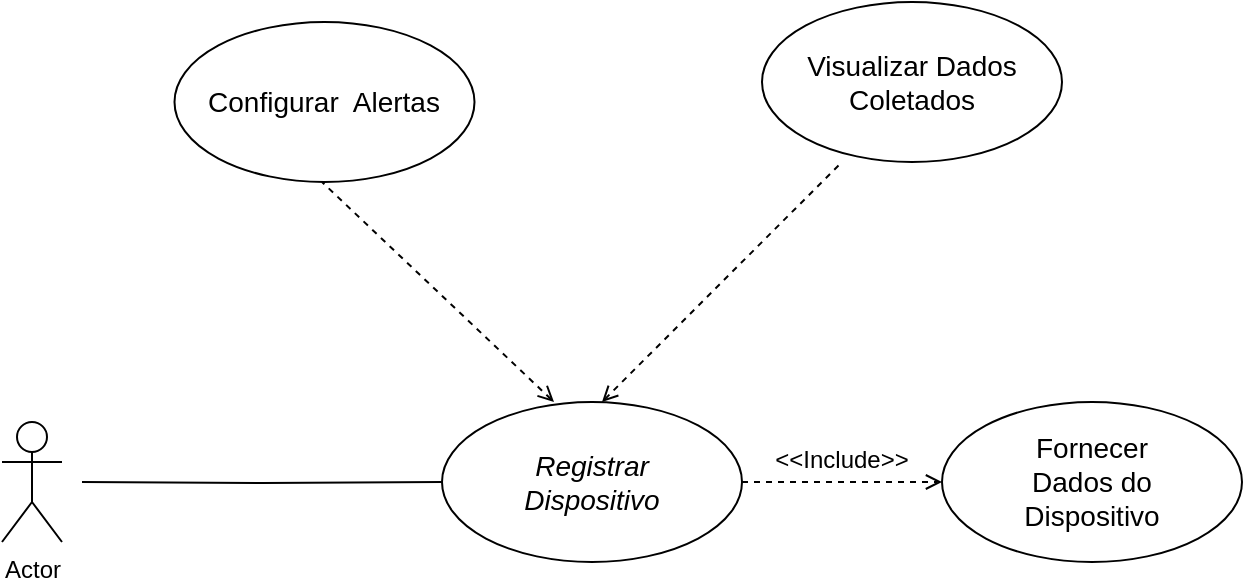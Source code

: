 <mxfile version="22.0.8" type="github">
  <diagram id="C5RBs43oDa-KdzZeNtuy" name="Page-1">
    <mxGraphModel dx="1009" dy="591" grid="1" gridSize="10" guides="1" tooltips="1" connect="1" arrows="1" fold="1" page="1" pageScale="1" pageWidth="827" pageHeight="1169" math="0" shadow="0">
      <root>
        <mxCell id="WIyWlLk6GJQsqaUBKTNV-0" />
        <mxCell id="WIyWlLk6GJQsqaUBKTNV-1" parent="WIyWlLk6GJQsqaUBKTNV-0" />
        <mxCell id="muJ2ehn9oulYkWGaMhxv-5" value="" style="edgeStyle=orthogonalEdgeStyle;rounded=0;orthogonalLoop=1;jettySize=auto;html=1;endArrow=open;endFill=0;dashed=1;" edge="1" parent="WIyWlLk6GJQsqaUBKTNV-1" source="OZ7Lz4BIXzkwk9HNyENz-0" target="muJ2ehn9oulYkWGaMhxv-4">
          <mxGeometry relative="1" as="geometry" />
        </mxCell>
        <mxCell id="OZ7Lz4BIXzkwk9HNyENz-0" value="" style="ellipse;whiteSpace=wrap;html=1;" parent="WIyWlLk6GJQsqaUBKTNV-1" vertex="1">
          <mxGeometry x="450" y="360" width="150" height="80" as="geometry" />
        </mxCell>
        <mxCell id="muJ2ehn9oulYkWGaMhxv-0" style="edgeStyle=orthogonalEdgeStyle;rounded=0;orthogonalLoop=1;jettySize=auto;html=1;entryX=0;entryY=0.5;entryDx=0;entryDy=0;endArrow=none;endFill=0;" edge="1" parent="WIyWlLk6GJQsqaUBKTNV-1" target="OZ7Lz4BIXzkwk9HNyENz-0">
          <mxGeometry relative="1" as="geometry">
            <mxPoint x="420" y="400" as="targetPoint" />
            <mxPoint x="270" y="400" as="sourcePoint" />
          </mxGeometry>
        </mxCell>
        <mxCell id="OZ7Lz4BIXzkwk9HNyENz-1" value="Actor" style="shape=umlActor;verticalLabelPosition=bottom;verticalAlign=top;html=1;outlineConnect=0;" parent="WIyWlLk6GJQsqaUBKTNV-1" vertex="1">
          <mxGeometry x="230" y="370" width="30" height="60" as="geometry" />
        </mxCell>
        <mxCell id="muJ2ehn9oulYkWGaMhxv-1" value="Registrar Dispositivo" style="text;html=1;strokeColor=none;fillColor=none;align=center;verticalAlign=middle;whiteSpace=wrap;rounded=0;fontStyle=2;fontSize=14;" vertex="1" parent="WIyWlLk6GJQsqaUBKTNV-1">
          <mxGeometry x="466.25" y="373.75" width="117.5" height="52.5" as="geometry" />
        </mxCell>
        <mxCell id="muJ2ehn9oulYkWGaMhxv-4" value="" style="ellipse;whiteSpace=wrap;html=1;fontSize=16;" vertex="1" parent="WIyWlLk6GJQsqaUBKTNV-1">
          <mxGeometry x="700" y="360" width="150" height="80" as="geometry" />
        </mxCell>
        <mxCell id="muJ2ehn9oulYkWGaMhxv-6" value="&amp;lt;&amp;lt;Include&amp;gt;&amp;gt;" style="text;html=1;strokeColor=none;fillColor=none;align=center;verticalAlign=middle;whiteSpace=wrap;rounded=0;" vertex="1" parent="WIyWlLk6GJQsqaUBKTNV-1">
          <mxGeometry x="620" y="373.75" width="60" height="30" as="geometry" />
        </mxCell>
        <mxCell id="muJ2ehn9oulYkWGaMhxv-8" value="Fornecer Dados do Dispositivo" style="text;html=1;strokeColor=none;fillColor=none;align=center;verticalAlign=middle;whiteSpace=wrap;rounded=0;fontSize=14;" vertex="1" parent="WIyWlLk6GJQsqaUBKTNV-1">
          <mxGeometry x="745" y="387.5" width="60" height="25" as="geometry" />
        </mxCell>
        <mxCell id="muJ2ehn9oulYkWGaMhxv-11" value="Visualizar Dados Coletados" style="ellipse;whiteSpace=wrap;html=1;fontSize=14;" vertex="1" parent="WIyWlLk6GJQsqaUBKTNV-1">
          <mxGeometry x="610" y="160" width="150" height="80" as="geometry" />
        </mxCell>
        <mxCell id="muJ2ehn9oulYkWGaMhxv-14" value="" style="endArrow=none;dashed=1;html=1;rounded=0;startArrow=open;startFill=0;" edge="1" parent="WIyWlLk6GJQsqaUBKTNV-1">
          <mxGeometry width="50" height="50" relative="1" as="geometry">
            <mxPoint x="530" y="360" as="sourcePoint" />
            <mxPoint x="650" y="240" as="targetPoint" />
          </mxGeometry>
        </mxCell>
        <mxCell id="muJ2ehn9oulYkWGaMhxv-16" value="" style="endArrow=none;dashed=1;html=1;rounded=0;startArrow=open;startFill=0;" edge="1" parent="WIyWlLk6GJQsqaUBKTNV-1">
          <mxGeometry width="50" height="50" relative="1" as="geometry">
            <mxPoint x="506" y="360" as="sourcePoint" />
            <mxPoint x="390" y="250" as="targetPoint" />
          </mxGeometry>
        </mxCell>
        <mxCell id="muJ2ehn9oulYkWGaMhxv-17" value="Configurar&amp;nbsp; Alertas" style="ellipse;whiteSpace=wrap;html=1;fontSize=14;" vertex="1" parent="WIyWlLk6GJQsqaUBKTNV-1">
          <mxGeometry x="316.25" y="170" width="150" height="80" as="geometry" />
        </mxCell>
      </root>
    </mxGraphModel>
  </diagram>
</mxfile>
